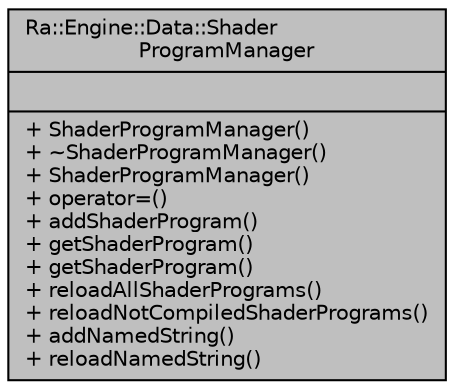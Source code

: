 digraph "Ra::Engine::Data::ShaderProgramManager"
{
 // INTERACTIVE_SVG=YES
 // LATEX_PDF_SIZE
  edge [fontname="Helvetica",fontsize="10",labelfontname="Helvetica",labelfontsize="10"];
  node [fontname="Helvetica",fontsize="10",shape=record];
  Node1 [label="{Ra::Engine::Data::Shader\lProgramManager\n||+ ShaderProgramManager()\l+ ~ShaderProgramManager()\l+ ShaderProgramManager()\l+ operator=()\l+ addShaderProgram()\l+ getShaderProgram()\l+ getShaderProgram()\l+ reloadAllShaderPrograms()\l+ reloadNotCompiledShaderPrograms()\l+ addNamedString()\l+ reloadNamedString()\l}",height=0.2,width=0.4,color="black", fillcolor="grey75", style="filled", fontcolor="black",tooltip=" "];
}
